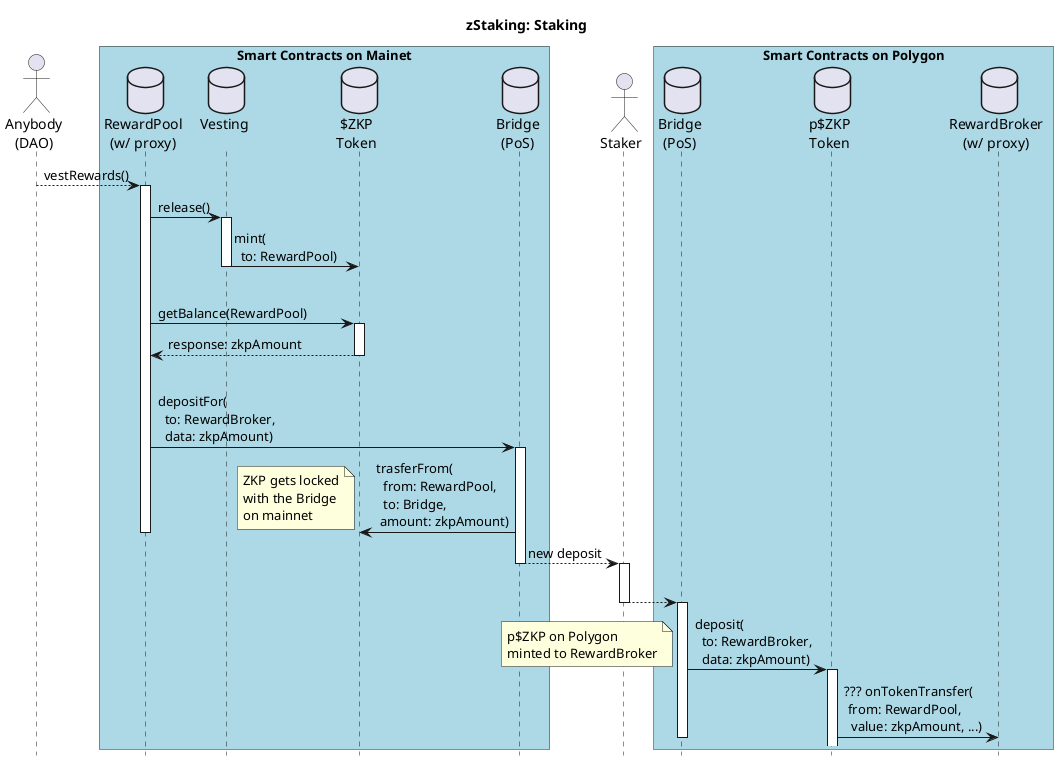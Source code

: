 @startuml
'https://plantuml.com/sequence-diagram

title **zStaking: Staking**

'autonumber

hide footbox
actor "Anybody\n(DAO)" as anybody
actor "Staker" as staker

box "Smart Contracts on Mainet" #LightBlue
  database "RewardPool\n(w/ proxy)" as rPool
  database "Vesting\n" as vest
  database "$ZKP\nToken" as zkp
  database "Bridge\n(PoS)" as mBridge
end box

actor "Bridge Stakers\n(PoS)" as staker

box "Smart Contracts on Polygon" #LightBlue
  database "Bridge\n(PoS)" as pBridge
  database "p$ZKP\nToken" as pZkp
  database "RewardBroker\n(w/ proxy)" as broker
end box

anybody --> rPool: vestRewards()
activate rPool
  rPool -> vest: release()
  activate vest
    vest -> zkp: mint(\n  to: RewardPool)
  deactivate vest
    |||
    rPool -> zkp: getBalance(RewardPool)
    activate zkp
      zkp --> rPool: response: zkpAmount
    deactivate zkp
    |||
    rPool -> mBridge: depositFor(\n  to: RewardBroker,\n  data: zkpAmount)
  activate mBridge
    mBridge -> zkp: trasferFrom(\n  from: RewardPool,\n  to: Bridge,  \n amount: zkpAmount)
    note left: ZKP gets locked\nwith the Bridge\non mainnet
  deactivate rPool

  mBridge --> staker: new deposit
  deactivate mBridge
  |||
activate staker
    staker --> pBridge:
deactivate staker

activate pBridge
  pBridge -> pZkp: deposit(\n  to: RewardBroker, \n  data: zkpAmount)
  note left: p$ZKP on Polygon\nminted to RewardBroker
activate pZkp
  pZkp -> broker: ??? onTokenTransfer(\n from: RewardPool,\n  value: zkpAmount, ...)
deactivate pBridge

@enduml

